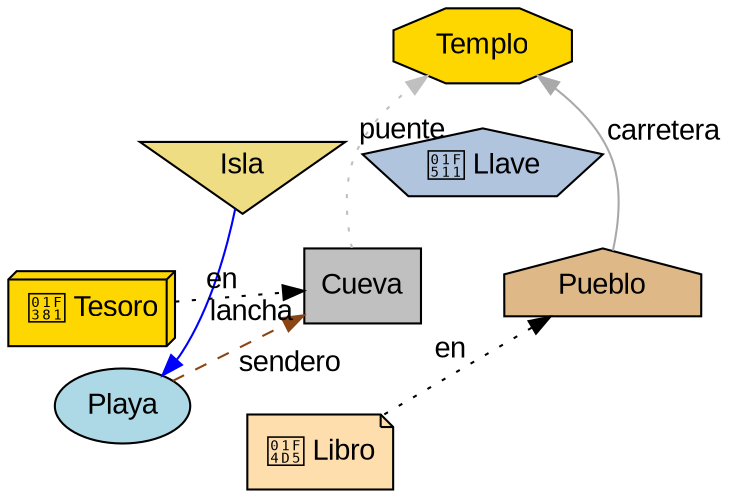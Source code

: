 digraph "Isla del Mistico" {
  // Configuración general
  graph [layout=neato, splines=true, overlap=false, fontname="Arial"]; // permite uso de coordenadas
  node [fontname="Arial", style=filled];
  edge [fontname="Arial"];

  // Lugares
  "Playa" [shape=ellipse, fillcolor="lightblue", label="Playa", pos="0,0!"];
  "Cueva" [shape=box, fillcolor="gray", label="Cueva", pos="2,1!"];
  "Templo" [shape=octagon, fillcolor="gold", label="Templo", pos="3,3!"];
  "Isla" [shape=invtriangle, fillcolor="lightgoldenrod", label="Isla", pos="1,2!"];
  "Pueblo" [shape=house, fillcolor="burlywood", label="Pueblo", pos="4,1!"];

  // Objetos en coordenadas específicas
  "obj_Llave" [shape=pentagon, fillcolor="lightsteelblue", label="🔑 Llave", pos="3,2!"];

  // Objetos en lugares
  "obj_Tesoro" [shape=box3d, fillcolor="gold", label="🎁 Tesoro"];
  "obj_Tesoro" -> "Cueva" [label="en", style=dotted, arrowhead=normal];
  "obj_Libro" [shape=note, fillcolor="navajowhite", label="📕 Libro"];
  "obj_Libro" -> "Pueblo" [label="en", style=dotted, arrowhead=normal];

  // Conexiones entre lugares
  "Playa" -> "Cueva" [label="sendero", color="saddlebrown", style=dashed];
  "Cueva" -> "Templo" [label="puente", color="gray", style=dotted];
  "Isla" -> "Playa" [label="lancha", color="blue", style=solid];
  "Pueblo" -> "Templo" [label="carretera", color="darkgray", style=solid];
}
